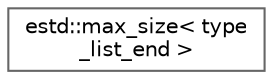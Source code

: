 digraph "Graphical Class Hierarchy"
{
 // LATEX_PDF_SIZE
  bgcolor="transparent";
  edge [fontname=Helvetica,fontsize=10,labelfontname=Helvetica,labelfontsize=10];
  node [fontname=Helvetica,fontsize=10,shape=box,height=0.2,width=0.4];
  rankdir="LR";
  Node0 [id="Node000000",label="estd::max_size\< type\l_list_end \>",height=0.2,width=0.4,color="grey40", fillcolor="white", style="filled",URL="$d4/d78/structestd_1_1max__size_3_01type__list__end_01_4.html",tooltip=" "];
}
